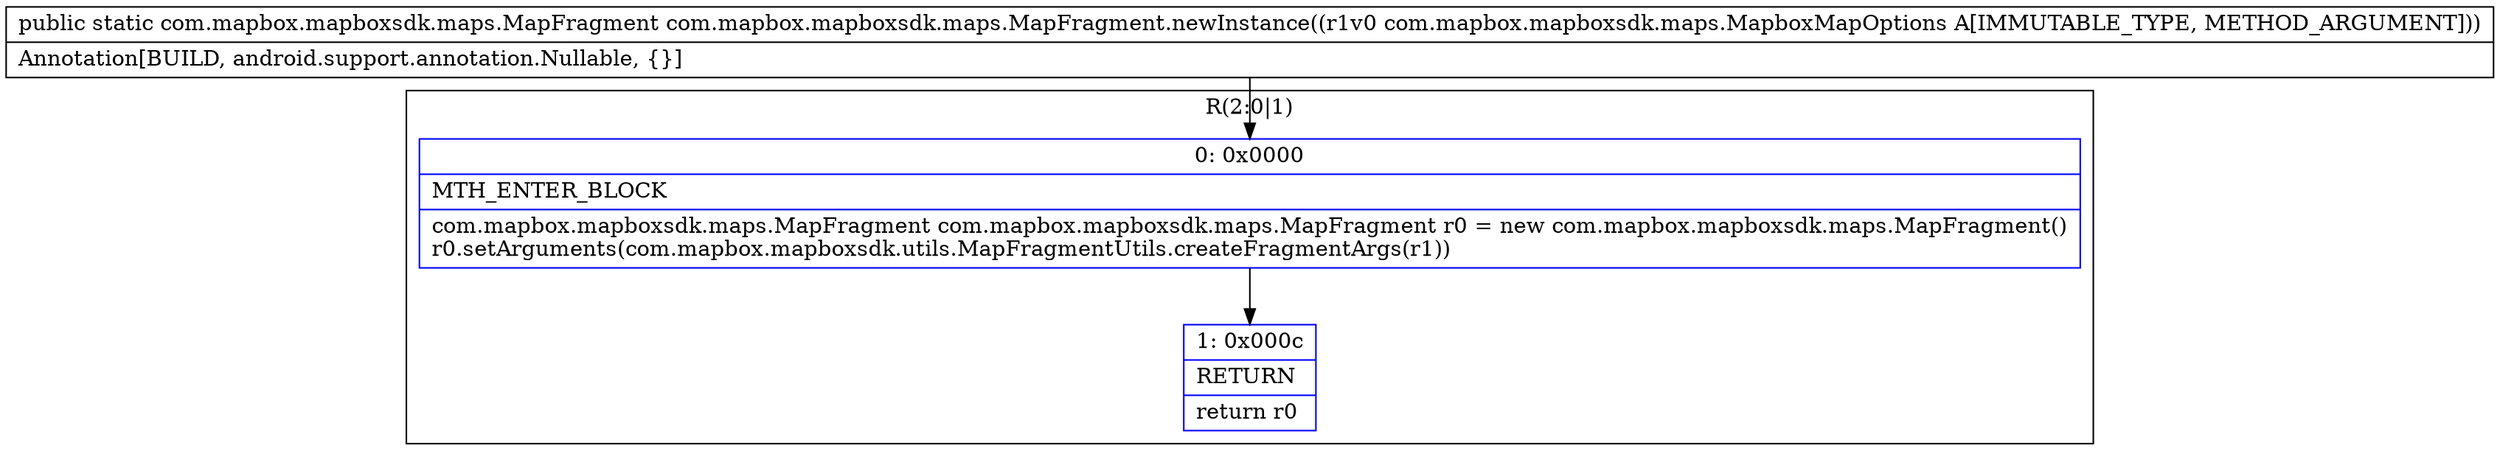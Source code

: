 digraph "CFG forcom.mapbox.mapboxsdk.maps.MapFragment.newInstance(Lcom\/mapbox\/mapboxsdk\/maps\/MapboxMapOptions;)Lcom\/mapbox\/mapboxsdk\/maps\/MapFragment;" {
subgraph cluster_Region_977057069 {
label = "R(2:0|1)";
node [shape=record,color=blue];
Node_0 [shape=record,label="{0\:\ 0x0000|MTH_ENTER_BLOCK\l|com.mapbox.mapboxsdk.maps.MapFragment com.mapbox.mapboxsdk.maps.MapFragment r0 = new com.mapbox.mapboxsdk.maps.MapFragment()\lr0.setArguments(com.mapbox.mapboxsdk.utils.MapFragmentUtils.createFragmentArgs(r1))\l}"];
Node_1 [shape=record,label="{1\:\ 0x000c|RETURN\l|return r0\l}"];
}
MethodNode[shape=record,label="{public static com.mapbox.mapboxsdk.maps.MapFragment com.mapbox.mapboxsdk.maps.MapFragment.newInstance((r1v0 com.mapbox.mapboxsdk.maps.MapboxMapOptions A[IMMUTABLE_TYPE, METHOD_ARGUMENT]))  | Annotation[BUILD, android.support.annotation.Nullable, \{\}]\l}"];
MethodNode -> Node_0;
Node_0 -> Node_1;
}

